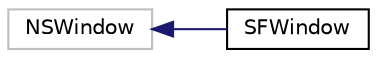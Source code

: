 digraph "Graphical Class Hierarchy"
{
 // LATEX_PDF_SIZE
  edge [fontname="Helvetica",fontsize="10",labelfontname="Helvetica",labelfontsize="10"];
  node [fontname="Helvetica",fontsize="10",shape=record];
  rankdir="LR";
  Node572 [label="NSWindow",height=0.2,width=0.4,color="grey75", fillcolor="white", style="filled",tooltip=" "];
  Node572 -> Node0 [dir="back",color="midnightblue",fontsize="10",style="solid",fontname="Helvetica"];
  Node0 [label="SFWindow",height=0.2,width=0.4,color="black", fillcolor="white", style="filled",URL="$interfaceSFWindow.html",tooltip="Here we redefine some methods to allow grabbing fullscreen events."];
}
